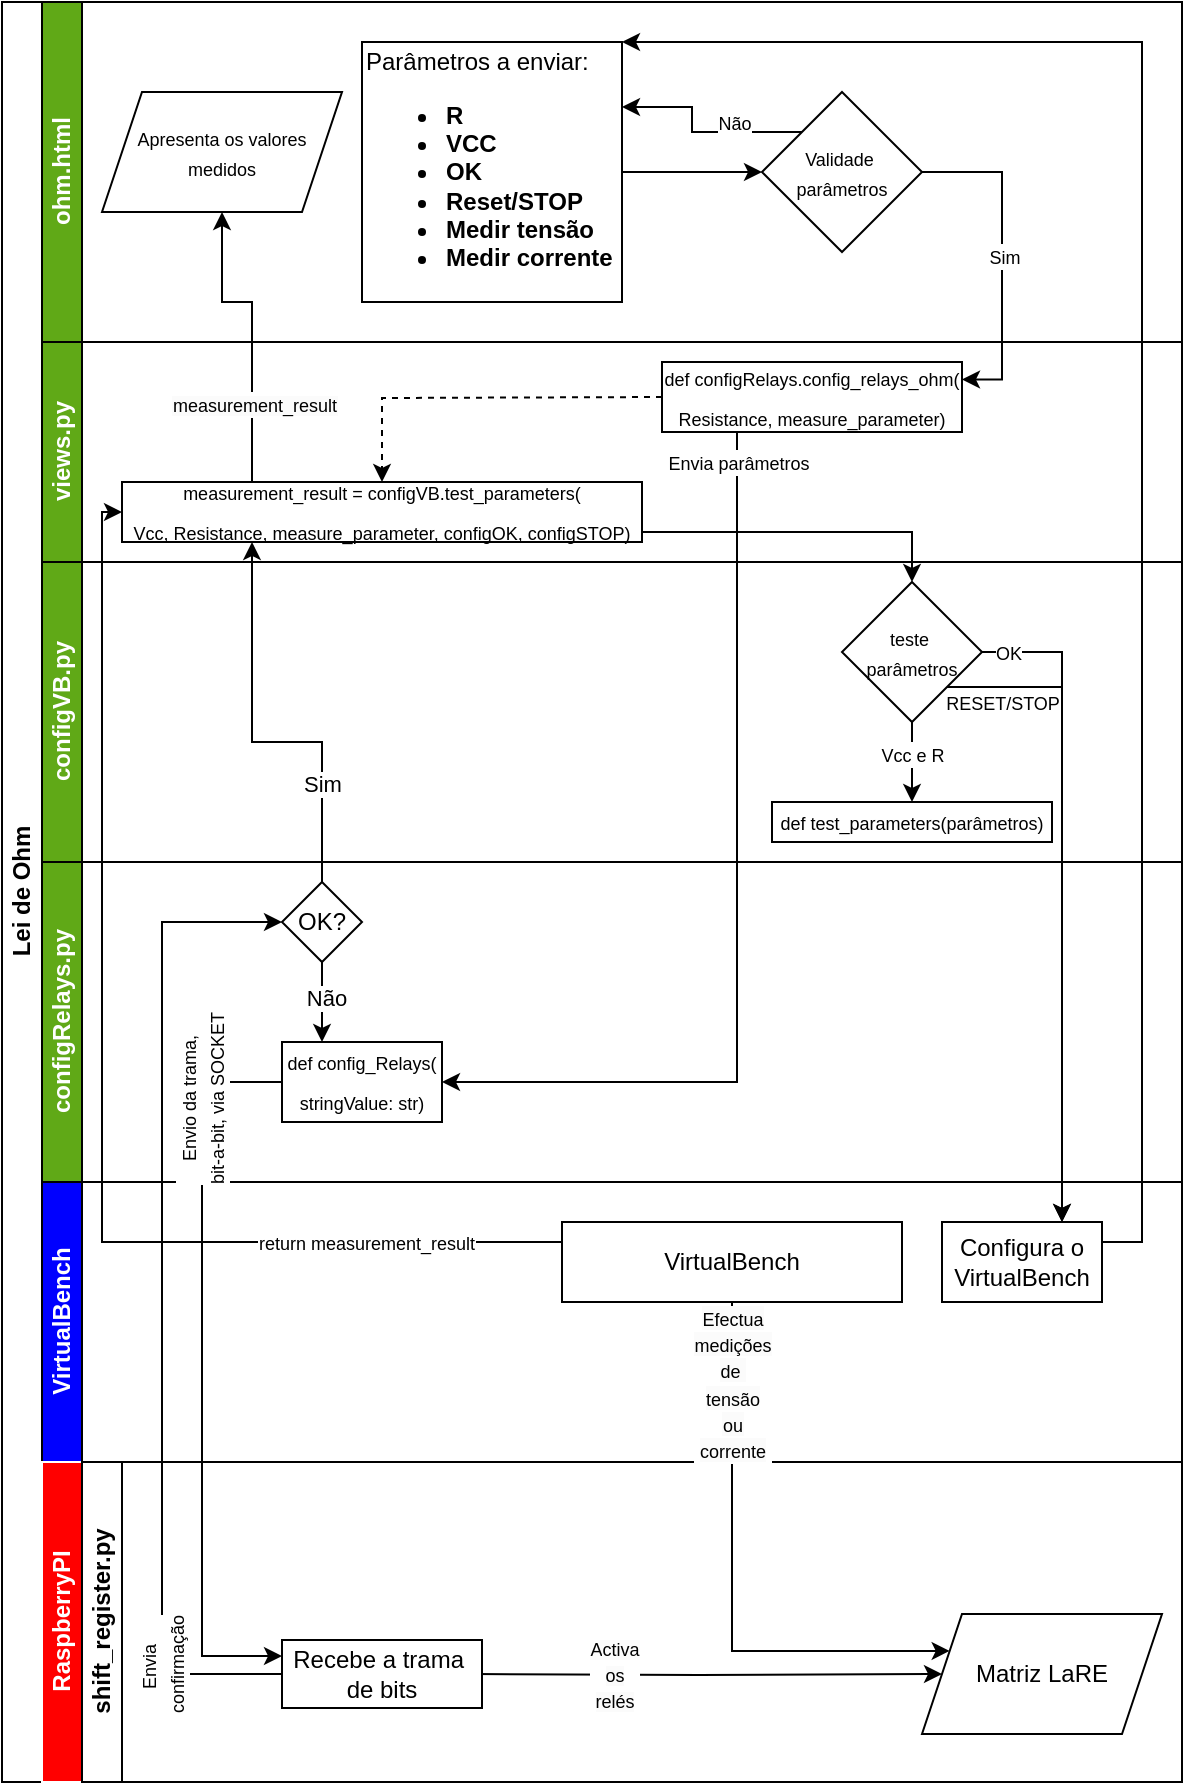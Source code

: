 <mxfile version="24.7.7">
  <diagram id="prtHgNgQTEPvFCAcTncT" name="Page-1">
    <mxGraphModel dx="1395" dy="620" grid="1" gridSize="10" guides="1" tooltips="1" connect="1" arrows="1" fold="1" page="1" pageScale="1" pageWidth="827" pageHeight="1169" math="0" shadow="0">
      <root>
        <mxCell id="0" />
        <mxCell id="1" parent="0" />
        <mxCell id="GOfvM1B0ZKZ93wvjMKwl-1" value="Lei de Ohm" style="swimlane;html=1;childLayout=stackLayout;resizeParent=1;resizeParentMax=0;horizontal=0;startSize=20;horizontalStack=0;" parent="1" vertex="1">
          <mxGeometry x="120" y="40" width="590" height="890" as="geometry" />
        </mxCell>
        <mxCell id="GOfvM1B0ZKZ93wvjMKwl-6" value="&lt;font color=&quot;#ffffff&quot;&gt;ohm.html&lt;/font&gt;" style="swimlane;html=1;startSize=20;horizontal=0;fillColor=#60A917;" parent="GOfvM1B0ZKZ93wvjMKwl-1" vertex="1">
          <mxGeometry x="20" width="570" height="170" as="geometry" />
        </mxCell>
        <mxCell id="GOfvM1B0ZKZ93wvjMKwl-67" style="edgeStyle=orthogonalEdgeStyle;rounded=0;orthogonalLoop=1;jettySize=auto;html=1;entryX=0;entryY=0.5;entryDx=0;entryDy=0;" parent="GOfvM1B0ZKZ93wvjMKwl-6" source="GOfvM1B0ZKZ93wvjMKwl-9" target="GOfvM1B0ZKZ93wvjMKwl-16" edge="1">
          <mxGeometry relative="1" as="geometry" />
        </mxCell>
        <mxCell id="GOfvM1B0ZKZ93wvjMKwl-9" value="Parâmetros a enviar:&lt;br&gt;&lt;ul&gt;&lt;li&gt;&lt;b&gt;R&lt;/b&gt;&lt;/li&gt;&lt;li&gt;&lt;b&gt;VCC&lt;/b&gt;&lt;/li&gt;&lt;li&gt;&lt;b&gt;OK&lt;/b&gt;&lt;/li&gt;&lt;li&gt;&lt;b&gt;Reset/STOP&lt;/b&gt;&lt;/li&gt;&lt;li&gt;&lt;b&gt;Medir tensão&lt;/b&gt;&lt;/li&gt;&lt;li&gt;&lt;b&gt;Medir corrente&lt;/b&gt;&lt;/li&gt;&lt;/ul&gt;" style="rounded=0;whiteSpace=wrap;html=1;fontFamily=Helvetica;fontSize=12;fontColor=#000000;align=left;" parent="GOfvM1B0ZKZ93wvjMKwl-6" vertex="1">
          <mxGeometry x="160" y="20" width="130" height="130" as="geometry" />
        </mxCell>
        <mxCell id="GOfvM1B0ZKZ93wvjMKwl-86" style="edgeStyle=orthogonalEdgeStyle;rounded=0;orthogonalLoop=1;jettySize=auto;html=1;exitX=0;exitY=0;exitDx=0;exitDy=0;entryX=1;entryY=0.25;entryDx=0;entryDy=0;" parent="GOfvM1B0ZKZ93wvjMKwl-6" source="GOfvM1B0ZKZ93wvjMKwl-16" target="GOfvM1B0ZKZ93wvjMKwl-9" edge="1">
          <mxGeometry relative="1" as="geometry" />
        </mxCell>
        <mxCell id="GOfvM1B0ZKZ93wvjMKwl-95" value="&lt;font style=&quot;font-size: 9px;&quot;&gt;Não&lt;/font&gt;" style="edgeLabel;html=1;align=center;verticalAlign=middle;resizable=0;points=[];" parent="GOfvM1B0ZKZ93wvjMKwl-86" vertex="1" connectable="0">
          <mxGeometry x="-0.285" y="2" relative="1" as="geometry">
            <mxPoint x="2" y="-7" as="offset" />
          </mxGeometry>
        </mxCell>
        <mxCell id="GOfvM1B0ZKZ93wvjMKwl-16" value="&lt;font style=&quot;font-size: 9px;&quot;&gt;Validade&amp;nbsp;&lt;/font&gt;&lt;div&gt;&lt;font style=&quot;font-size: 9px;&quot;&gt;parâmetros&lt;/font&gt;&lt;/div&gt;" style="rhombus;whiteSpace=wrap;html=1;fontFamily=Helvetica;fontSize=12;fontColor=#000000;align=center;" parent="GOfvM1B0ZKZ93wvjMKwl-6" vertex="1">
          <mxGeometry x="360" y="45" width="80" height="80" as="geometry" />
        </mxCell>
        <mxCell id="evgW0TkA_7QyZdyJ4ZLy-6" value="&lt;font style=&quot;font-size: 9px;&quot;&gt;Apresenta os valores medidos&lt;/font&gt;" style="shape=parallelogram;perimeter=parallelogramPerimeter;whiteSpace=wrap;html=1;fixedSize=1;" vertex="1" parent="GOfvM1B0ZKZ93wvjMKwl-6">
          <mxGeometry x="30" y="45" width="120" height="60" as="geometry" />
        </mxCell>
        <mxCell id="GOfvM1B0ZKZ93wvjMKwl-13" value="&lt;font color=&quot;#ffffff&quot;&gt;views.py&lt;/font&gt;" style="swimlane;html=1;startSize=20;horizontal=0;fillColor=#60A917;" parent="GOfvM1B0ZKZ93wvjMKwl-1" vertex="1">
          <mxGeometry x="20" y="170" width="570" height="110" as="geometry" />
        </mxCell>
        <mxCell id="GOfvM1B0ZKZ93wvjMKwl-15" value="&lt;div style=&quot;line-height: 19px;&quot;&gt;&lt;font style=&quot;font-size: 9px;&quot;&gt;measurement_result = configVB.test_parameters(&lt;br&gt;&lt;/font&gt;&lt;span style=&quot;font-size: 9px; background-color: initial;&quot;&gt;Vcc, Resistance, measure_parameter, configOK, configSTOP)&lt;/span&gt;&lt;/div&gt;" style="rounded=0;whiteSpace=wrap;html=1;fontFamily=Helvetica;fontSize=12;fontColor=#000000;align=center;" parent="GOfvM1B0ZKZ93wvjMKwl-13" vertex="1">
          <mxGeometry x="40" y="70" width="260" height="30" as="geometry" />
        </mxCell>
        <mxCell id="GOfvM1B0ZKZ93wvjMKwl-108" value="&lt;div style=&quot;line-height: 19px;&quot;&gt;&lt;div style=&quot;line-height: 19px;&quot;&gt;&lt;font style=&quot;font-size: 9px;&quot;&gt;def configRelays.config_relays_ohm(&lt;br&gt;Resistance, measure_parameter&lt;/font&gt;&lt;span style=&quot;font-size: 9px; background-color: initial;&quot;&gt;)&lt;/span&gt;&lt;/div&gt;&lt;/div&gt;" style="rounded=0;whiteSpace=wrap;html=1;fontFamily=Helvetica;fontSize=12;fontColor=#000000;align=center;" parent="GOfvM1B0ZKZ93wvjMKwl-13" vertex="1">
          <mxGeometry x="310" y="10" width="150" height="35" as="geometry" />
        </mxCell>
        <mxCell id="evgW0TkA_7QyZdyJ4ZLy-19" value="" style="endArrow=classic;dashed=1;html=1;rounded=0;exitX=0;exitY=0.5;exitDx=0;exitDy=0;entryX=0.5;entryY=0;entryDx=0;entryDy=0;" edge="1" parent="GOfvM1B0ZKZ93wvjMKwl-13" source="GOfvM1B0ZKZ93wvjMKwl-108" target="GOfvM1B0ZKZ93wvjMKwl-15">
          <mxGeometry width="50" height="50" relative="1" as="geometry">
            <mxPoint x="470" y="130" as="sourcePoint" />
            <mxPoint x="520" y="80" as="targetPoint" />
            <Array as="points">
              <mxPoint x="170" y="28" />
            </Array>
          </mxGeometry>
        </mxCell>
        <mxCell id="GOfvM1B0ZKZ93wvjMKwl-17" value="&lt;font color=&quot;#ffffff&quot;&gt;configVB.py&lt;/font&gt;" style="swimlane;html=1;startSize=20;horizontal=0;fillColor=#60A917;" parent="GOfvM1B0ZKZ93wvjMKwl-1" vertex="1">
          <mxGeometry x="20" y="280" width="570" height="150" as="geometry" />
        </mxCell>
        <mxCell id="dNxyNK7c78bLwvsdeMH5-26" value="&lt;div style=&quot;line-height: 19px;&quot;&gt;&lt;font style=&quot;font-size: 9px;&quot;&gt;def test_parameters(parâmetros)&lt;/font&gt;&lt;/div&gt;" style="rounded=0;whiteSpace=wrap;html=1;fontFamily=Helvetica;fontSize=12;fontColor=#000000;align=center;" parent="GOfvM1B0ZKZ93wvjMKwl-17" vertex="1">
          <mxGeometry x="365" y="120" width="140" height="20" as="geometry" />
        </mxCell>
        <mxCell id="evgW0TkA_7QyZdyJ4ZLy-15" style="edgeStyle=orthogonalEdgeStyle;rounded=0;orthogonalLoop=1;jettySize=auto;html=1;exitX=0.5;exitY=1;exitDx=0;exitDy=0;entryX=0.5;entryY=0;entryDx=0;entryDy=0;" edge="1" parent="GOfvM1B0ZKZ93wvjMKwl-17" source="dNxyNK7c78bLwvsdeMH5-28" target="dNxyNK7c78bLwvsdeMH5-26">
          <mxGeometry relative="1" as="geometry">
            <mxPoint x="435" y="100" as="targetPoint" />
          </mxGeometry>
        </mxCell>
        <mxCell id="evgW0TkA_7QyZdyJ4ZLy-16" value="&lt;font style=&quot;font-size: 9px;&quot;&gt;Vcc e R&lt;/font&gt;" style="edgeLabel;html=1;align=center;verticalAlign=middle;resizable=0;points=[];" vertex="1" connectable="0" parent="evgW0TkA_7QyZdyJ4ZLy-15">
          <mxGeometry x="0.117" y="-2" relative="1" as="geometry">
            <mxPoint x="2" y="-7" as="offset" />
          </mxGeometry>
        </mxCell>
        <mxCell id="dNxyNK7c78bLwvsdeMH5-28" value="&lt;p&gt;&lt;font style=&quot;font-size: 9px;&quot;&gt;teste&amp;nbsp;&lt;br&gt;&lt;/font&gt;&lt;span style=&quot;font-size: 9px; background-color: initial;&quot;&gt;parâmetros&lt;/span&gt;&lt;/p&gt;" style="rhombus;whiteSpace=wrap;html=1;fontFamily=Helvetica;fontSize=12;fontColor=#000000;align=center;" parent="GOfvM1B0ZKZ93wvjMKwl-17" vertex="1">
          <mxGeometry x="400" y="10" width="70" height="70" as="geometry" />
        </mxCell>
        <mxCell id="GOfvM1B0ZKZ93wvjMKwl-21" value="&lt;font color=&quot;#ffffff&quot;&gt;configRelays.py&lt;/font&gt;" style="swimlane;html=1;startSize=20;horizontal=0;fillColor=#60A917;" parent="GOfvM1B0ZKZ93wvjMKwl-1" vertex="1">
          <mxGeometry x="20" y="430" width="570" height="160" as="geometry" />
        </mxCell>
        <mxCell id="GOfvM1B0ZKZ93wvjMKwl-87" value="&lt;div style=&quot;line-height: 19px;&quot;&gt;&lt;font style=&quot;font-size: 9px;&quot;&gt;def config_Relays(&lt;br&gt;stringValue: str)&lt;/font&gt;&lt;/div&gt;" style="rounded=0;whiteSpace=wrap;html=1;" parent="GOfvM1B0ZKZ93wvjMKwl-21" vertex="1">
          <mxGeometry x="120" y="90" width="80" height="40" as="geometry" />
        </mxCell>
        <mxCell id="qkWF6An03FUQs90SeYeG-1" value="" style="edgeStyle=orthogonalEdgeStyle;rounded=0;orthogonalLoop=1;jettySize=auto;html=1;" parent="GOfvM1B0ZKZ93wvjMKwl-21" source="GOfvM1B0ZKZ93wvjMKwl-113" target="GOfvM1B0ZKZ93wvjMKwl-87" edge="1">
          <mxGeometry relative="1" as="geometry">
            <Array as="points">
              <mxPoint x="140" y="80" />
              <mxPoint x="140" y="80" />
            </Array>
          </mxGeometry>
        </mxCell>
        <mxCell id="qkWF6An03FUQs90SeYeG-2" value="Não" style="edgeLabel;html=1;align=center;verticalAlign=middle;resizable=0;points=[];" parent="qkWF6An03FUQs90SeYeG-1" vertex="1" connectable="0">
          <mxGeometry x="-0.133" y="2" relative="1" as="geometry">
            <mxPoint as="offset" />
          </mxGeometry>
        </mxCell>
        <mxCell id="GOfvM1B0ZKZ93wvjMKwl-113" value="OK?" style="rhombus;whiteSpace=wrap;html=1;" parent="GOfvM1B0ZKZ93wvjMKwl-21" vertex="1">
          <mxGeometry x="120" y="10" width="40" height="40" as="geometry" />
        </mxCell>
        <mxCell id="GOfvM1B0ZKZ93wvjMKwl-49" value="&lt;font color=&quot;#ffffff&quot;&gt;VirtualBench&lt;/font&gt;" style="swimlane;html=1;startSize=20;horizontal=0;fillColor=#0000FF;" parent="GOfvM1B0ZKZ93wvjMKwl-1" vertex="1">
          <mxGeometry x="20" y="590" width="570" height="140" as="geometry" />
        </mxCell>
        <mxCell id="GOfvM1B0ZKZ93wvjMKwl-81" value="VirtualBench" style="rounded=0;whiteSpace=wrap;html=1;" parent="GOfvM1B0ZKZ93wvjMKwl-49" vertex="1">
          <mxGeometry x="260" y="20" width="170" height="40" as="geometry" />
        </mxCell>
        <mxCell id="GOfvM1B0ZKZ93wvjMKwl-76" value="Configura o VirtualBench" style="rounded=0;whiteSpace=wrap;html=1;" parent="GOfvM1B0ZKZ93wvjMKwl-49" vertex="1">
          <mxGeometry x="450" y="20" width="80" height="40" as="geometry" />
        </mxCell>
        <mxCell id="GOfvM1B0ZKZ93wvjMKwl-53" value="&lt;font color=&quot;#ffffff&quot;&gt;RaspberryPI&lt;/font&gt;" style="swimlane;html=1;startSize=20;horizontal=0;fillColor=#FF0000;strokeColor=#FFFFFF;" parent="GOfvM1B0ZKZ93wvjMKwl-1" vertex="1">
          <mxGeometry x="20" y="730" width="570" height="160" as="geometry" />
        </mxCell>
        <mxCell id="GOfvM1B0ZKZ93wvjMKwl-61" value="shift_register.py" style="swimlane;html=1;startSize=20;horizontal=0;" parent="GOfvM1B0ZKZ93wvjMKwl-53" vertex="1">
          <mxGeometry x="20" width="550" height="160" as="geometry" />
        </mxCell>
        <mxCell id="GOfvM1B0ZKZ93wvjMKwl-102" style="edgeStyle=orthogonalEdgeStyle;rounded=0;orthogonalLoop=1;jettySize=auto;html=1;entryX=0;entryY=0.5;entryDx=0;entryDy=0;" parent="GOfvM1B0ZKZ93wvjMKwl-61" target="GOfvM1B0ZKZ93wvjMKwl-101" edge="1">
          <mxGeometry relative="1" as="geometry">
            <mxPoint x="196" y="106" as="sourcePoint" />
          </mxGeometry>
        </mxCell>
        <mxCell id="GOfvM1B0ZKZ93wvjMKwl-106" value="&lt;font style=&quot;font-size: 9px;&quot;&gt;&lt;span style=&quot;text-wrap: wrap; background-color: rgb(251, 251, 251);&quot;&gt;A&lt;/span&gt;&lt;span style=&quot;background-color: rgb(251, 251, 251); text-wrap: wrap;&quot;&gt;ctiva os&lt;/span&gt;&lt;/font&gt;&lt;div&gt;&lt;span style=&quot;background-color: rgb(251, 251, 251); text-wrap: wrap; font-size: 9px;&quot;&gt;relés&lt;/span&gt;&lt;br&gt;&lt;/div&gt;" style="edgeLabel;html=1;align=center;verticalAlign=middle;resizable=0;points=[];" parent="GOfvM1B0ZKZ93wvjMKwl-102" vertex="1" connectable="0">
          <mxGeometry x="0.058" y="2" relative="1" as="geometry">
            <mxPoint x="-54" y="2" as="offset" />
          </mxGeometry>
        </mxCell>
        <mxCell id="GOfvM1B0ZKZ93wvjMKwl-101" value="Matriz LaRE" style="shape=parallelogram;perimeter=parallelogramPerimeter;whiteSpace=wrap;html=1;fixedSize=1;" parent="GOfvM1B0ZKZ93wvjMKwl-61" vertex="1">
          <mxGeometry x="420" y="76" width="120" height="60" as="geometry" />
        </mxCell>
        <mxCell id="evgW0TkA_7QyZdyJ4ZLy-24" value="Recebe a trama&amp;nbsp;&lt;div&gt;de bits&lt;/div&gt;" style="rounded=0;whiteSpace=wrap;html=1;" vertex="1" parent="GOfvM1B0ZKZ93wvjMKwl-61">
          <mxGeometry x="100" y="89" width="100" height="34" as="geometry" />
        </mxCell>
        <mxCell id="GOfvM1B0ZKZ93wvjMKwl-72" style="edgeStyle=orthogonalEdgeStyle;rounded=0;orthogonalLoop=1;jettySize=auto;html=1;entryX=0.5;entryY=0;entryDx=0;entryDy=0;" parent="GOfvM1B0ZKZ93wvjMKwl-1" target="dNxyNK7c78bLwvsdeMH5-28" edge="1">
          <mxGeometry relative="1" as="geometry">
            <Array as="points">
              <mxPoint x="455" y="265" />
            </Array>
            <mxPoint x="320" y="265" as="sourcePoint" />
          </mxGeometry>
        </mxCell>
        <mxCell id="GOfvM1B0ZKZ93wvjMKwl-84" style="edgeStyle=orthogonalEdgeStyle;rounded=0;orthogonalLoop=1;jettySize=auto;html=1;entryX=0;entryY=0.5;entryDx=0;entryDy=0;" parent="GOfvM1B0ZKZ93wvjMKwl-1" target="GOfvM1B0ZKZ93wvjMKwl-15" edge="1">
          <mxGeometry relative="1" as="geometry">
            <Array as="points">
              <mxPoint x="50" y="620" />
              <mxPoint x="50" y="255" />
            </Array>
            <mxPoint x="280" y="620" as="sourcePoint" />
          </mxGeometry>
        </mxCell>
        <mxCell id="GOfvM1B0ZKZ93wvjMKwl-85" value="&lt;font style=&quot;font-size: 9px;&quot;&gt;return measurement_result&lt;/font&gt;" style="edgeLabel;html=1;align=center;verticalAlign=middle;resizable=0;points=[];" parent="GOfvM1B0ZKZ93wvjMKwl-84" vertex="1" connectable="0">
          <mxGeometry x="-0.622" y="-2" relative="1" as="geometry">
            <mxPoint x="16" y="2" as="offset" />
          </mxGeometry>
        </mxCell>
        <mxCell id="GOfvM1B0ZKZ93wvjMKwl-90" style="edgeStyle=orthogonalEdgeStyle;rounded=0;orthogonalLoop=1;jettySize=auto;html=1;exitX=0;exitY=0.5;exitDx=0;exitDy=0;entryX=0;entryY=0.25;entryDx=0;entryDy=0;" parent="GOfvM1B0ZKZ93wvjMKwl-1" source="GOfvM1B0ZKZ93wvjMKwl-87" target="evgW0TkA_7QyZdyJ4ZLy-24" edge="1">
          <mxGeometry relative="1" as="geometry">
            <mxPoint x="133.333" y="814" as="targetPoint" />
            <Array as="points">
              <mxPoint x="100" y="540" />
              <mxPoint x="100" y="827" />
              <mxPoint x="140" y="827" />
            </Array>
          </mxGeometry>
        </mxCell>
        <mxCell id="GOfvM1B0ZKZ93wvjMKwl-92" value="&lt;font style=&quot;font-size: 9px;&quot;&gt;Envio da trama, &lt;br&gt;bit-a-bit,&amp;nbsp;&lt;/font&gt;&lt;span style=&quot;font-size: 9px;&quot;&gt;via SOCKET&lt;/span&gt;" style="edgeLabel;html=1;align=center;verticalAlign=middle;resizable=0;points=[];rotation=-90;" parent="GOfvM1B0ZKZ93wvjMKwl-90" vertex="1" connectable="0">
          <mxGeometry x="-0.131" relative="1" as="geometry">
            <mxPoint y="-111" as="offset" />
          </mxGeometry>
        </mxCell>
        <mxCell id="GOfvM1B0ZKZ93wvjMKwl-96" style="edgeStyle=orthogonalEdgeStyle;rounded=0;orthogonalLoop=1;jettySize=auto;html=1;exitX=0;exitY=0.5;exitDx=0;exitDy=0;entryX=0;entryY=0.5;entryDx=0;entryDy=0;" parent="GOfvM1B0ZKZ93wvjMKwl-1" source="evgW0TkA_7QyZdyJ4ZLy-24" target="GOfvM1B0ZKZ93wvjMKwl-113" edge="1">
          <mxGeometry relative="1" as="geometry">
            <mxPoint x="126" y="836" as="sourcePoint" />
            <mxPoint x="170" y="520" as="targetPoint" />
            <Array as="points">
              <mxPoint x="80" y="836" />
              <mxPoint x="80" y="460" />
            </Array>
          </mxGeometry>
        </mxCell>
        <mxCell id="GOfvM1B0ZKZ93wvjMKwl-97" value="&lt;font style=&quot;font-size: 9px;&quot;&gt;Envia&amp;nbsp;&lt;/font&gt;&lt;div&gt;&lt;font style=&quot;font-size: 9px;&quot;&gt;confirmação&lt;/font&gt;&lt;/div&gt;" style="edgeLabel;html=1;align=center;verticalAlign=middle;resizable=0;points=[];rotation=-90;" parent="GOfvM1B0ZKZ93wvjMKwl-96" vertex="1" connectable="0">
          <mxGeometry x="0.337" relative="1" as="geometry">
            <mxPoint y="267" as="offset" />
          </mxGeometry>
        </mxCell>
        <mxCell id="GOfvM1B0ZKZ93wvjMKwl-75" style="edgeStyle=orthogonalEdgeStyle;rounded=0;orthogonalLoop=1;jettySize=auto;html=1;exitX=1;exitY=0.5;exitDx=0;exitDy=0;entryX=0.75;entryY=0;entryDx=0;entryDy=0;" parent="GOfvM1B0ZKZ93wvjMKwl-1" source="dNxyNK7c78bLwvsdeMH5-28" target="GOfvM1B0ZKZ93wvjMKwl-76" edge="1">
          <mxGeometry relative="1" as="geometry">
            <mxPoint x="520.0" y="660" as="targetPoint" />
            <Array as="points">
              <mxPoint x="530" y="325" />
            </Array>
          </mxGeometry>
        </mxCell>
        <mxCell id="evgW0TkA_7QyZdyJ4ZLy-13" value="&lt;font style=&quot;font-size: 9px;&quot;&gt;OK&lt;/font&gt;" style="edgeLabel;html=1;align=center;verticalAlign=middle;resizable=0;points=[];" vertex="1" connectable="0" parent="GOfvM1B0ZKZ93wvjMKwl-75">
          <mxGeometry x="-0.923" y="-1" relative="1" as="geometry">
            <mxPoint y="-1" as="offset" />
          </mxGeometry>
        </mxCell>
        <mxCell id="GOfvM1B0ZKZ93wvjMKwl-77" style="edgeStyle=orthogonalEdgeStyle;rounded=0;orthogonalLoop=1;jettySize=auto;html=1;entryX=1;entryY=0;entryDx=0;entryDy=0;exitX=1;exitY=0.5;exitDx=0;exitDy=0;" parent="GOfvM1B0ZKZ93wvjMKwl-1" source="GOfvM1B0ZKZ93wvjMKwl-76" target="GOfvM1B0ZKZ93wvjMKwl-9" edge="1">
          <mxGeometry relative="1" as="geometry">
            <Array as="points">
              <mxPoint x="570" y="620" />
              <mxPoint x="570" y="20" />
            </Array>
            <mxPoint x="560" y="790" as="sourcePoint" />
          </mxGeometry>
        </mxCell>
        <mxCell id="GOfvM1B0ZKZ93wvjMKwl-114" style="edgeStyle=orthogonalEdgeStyle;rounded=0;orthogonalLoop=1;jettySize=auto;html=1;entryX=1;entryY=0.5;entryDx=0;entryDy=0;exitX=0.25;exitY=1;exitDx=0;exitDy=0;" parent="GOfvM1B0ZKZ93wvjMKwl-1" source="GOfvM1B0ZKZ93wvjMKwl-108" target="GOfvM1B0ZKZ93wvjMKwl-87" edge="1">
          <mxGeometry relative="1" as="geometry">
            <mxPoint x="400" y="230" as="sourcePoint" />
            <Array as="points">
              <mxPoint x="368" y="540" />
            </Array>
          </mxGeometry>
        </mxCell>
        <mxCell id="GOfvM1B0ZKZ93wvjMKwl-115" value="&lt;font style=&quot;font-size: 9px;&quot;&gt;Envia parâmetros&lt;/font&gt;" style="edgeLabel;html=1;align=center;verticalAlign=middle;resizable=0;points=[];" parent="GOfvM1B0ZKZ93wvjMKwl-114" vertex="1" connectable="0">
          <mxGeometry x="-0.79" y="2" relative="1" as="geometry">
            <mxPoint x="-2" y="-35" as="offset" />
          </mxGeometry>
        </mxCell>
        <mxCell id="qkWF6An03FUQs90SeYeG-3" style="edgeStyle=orthogonalEdgeStyle;rounded=0;orthogonalLoop=1;jettySize=auto;html=1;entryX=0.25;entryY=1;entryDx=0;entryDy=0;" parent="GOfvM1B0ZKZ93wvjMKwl-1" source="GOfvM1B0ZKZ93wvjMKwl-113" target="GOfvM1B0ZKZ93wvjMKwl-15" edge="1">
          <mxGeometry relative="1" as="geometry">
            <Array as="points">
              <mxPoint x="160" y="370" />
              <mxPoint x="125" y="370" />
            </Array>
          </mxGeometry>
        </mxCell>
        <mxCell id="qkWF6An03FUQs90SeYeG-4" value="Sim" style="edgeLabel;html=1;align=center;verticalAlign=middle;resizable=0;points=[];" parent="qkWF6An03FUQs90SeYeG-3" vertex="1" connectable="0">
          <mxGeometry x="-0.36" y="-2" relative="1" as="geometry">
            <mxPoint x="-2" y="16" as="offset" />
          </mxGeometry>
        </mxCell>
        <mxCell id="evgW0TkA_7QyZdyJ4ZLy-3" style="edgeStyle=orthogonalEdgeStyle;rounded=0;orthogonalLoop=1;jettySize=auto;html=1;exitX=0.5;exitY=1;exitDx=0;exitDy=0;entryX=0;entryY=0.25;entryDx=0;entryDy=0;" edge="1" parent="GOfvM1B0ZKZ93wvjMKwl-1" source="GOfvM1B0ZKZ93wvjMKwl-81" target="GOfvM1B0ZKZ93wvjMKwl-101">
          <mxGeometry relative="1" as="geometry">
            <Array as="points">
              <mxPoint x="365" y="825" />
            </Array>
          </mxGeometry>
        </mxCell>
        <mxCell id="evgW0TkA_7QyZdyJ4ZLy-4" value="&lt;span style=&quot;text-wrap: wrap; background-color: rgb(251, 251, 251);&quot;&gt;&lt;font style=&quot;font-size: 9px;&quot;&gt;Efectua medições de&amp;nbsp;&lt;/font&gt;&lt;/span&gt;&lt;div&gt;&lt;span style=&quot;text-wrap: wrap; background-color: rgb(251, 251, 251);&quot;&gt;&lt;font style=&quot;font-size: 9px;&quot;&gt;tensão ou corrente&lt;/font&gt;&lt;/span&gt;&lt;/div&gt;" style="edgeLabel;html=1;align=center;verticalAlign=middle;resizable=0;points=[];" vertex="1" connectable="0" parent="evgW0TkA_7QyZdyJ4ZLy-3">
          <mxGeometry x="-0.37" y="1" relative="1" as="geometry">
            <mxPoint x="-1" y="-49" as="offset" />
          </mxGeometry>
        </mxCell>
        <mxCell id="evgW0TkA_7QyZdyJ4ZLy-8" style="edgeStyle=orthogonalEdgeStyle;rounded=0;orthogonalLoop=1;jettySize=auto;html=1;exitX=0.25;exitY=0;exitDx=0;exitDy=0;entryX=0.5;entryY=1;entryDx=0;entryDy=0;" edge="1" parent="GOfvM1B0ZKZ93wvjMKwl-1" source="GOfvM1B0ZKZ93wvjMKwl-15" target="evgW0TkA_7QyZdyJ4ZLy-6">
          <mxGeometry relative="1" as="geometry">
            <Array as="points">
              <mxPoint x="125" y="150" />
              <mxPoint x="110" y="150" />
            </Array>
          </mxGeometry>
        </mxCell>
        <mxCell id="evgW0TkA_7QyZdyJ4ZLy-9" value="&lt;span style=&quot;font-size: 9px; text-wrap: wrap; background-color: rgb(251, 251, 251);&quot;&gt;measurement_result&lt;/span&gt;" style="edgeLabel;html=1;align=center;verticalAlign=middle;resizable=0;points=[];" vertex="1" connectable="0" parent="evgW0TkA_7QyZdyJ4ZLy-8">
          <mxGeometry x="-0.474" y="-1" relative="1" as="geometry">
            <mxPoint as="offset" />
          </mxGeometry>
        </mxCell>
        <mxCell id="GOfvM1B0ZKZ93wvjMKwl-117" style="edgeStyle=orthogonalEdgeStyle;rounded=0;orthogonalLoop=1;jettySize=auto;html=1;entryX=1;entryY=0.25;entryDx=0;entryDy=0;exitX=1;exitY=0.5;exitDx=0;exitDy=0;" parent="GOfvM1B0ZKZ93wvjMKwl-1" source="GOfvM1B0ZKZ93wvjMKwl-16" target="GOfvM1B0ZKZ93wvjMKwl-108" edge="1">
          <mxGeometry relative="1" as="geometry">
            <mxPoint x="460" y="80" as="sourcePoint" />
            <mxPoint x="522.5" y="185" as="targetPoint" />
            <Array as="points">
              <mxPoint x="500" y="85" />
              <mxPoint x="500" y="189" />
            </Array>
          </mxGeometry>
        </mxCell>
        <mxCell id="evgW0TkA_7QyZdyJ4ZLy-1" value="&lt;font style=&quot;font-size: 9px;&quot;&gt;Sim&lt;/font&gt;" style="edgeLabel;html=1;align=center;verticalAlign=middle;resizable=0;points=[];" vertex="1" connectable="0" parent="GOfvM1B0ZKZ93wvjMKwl-117">
          <mxGeometry x="0.188" y="-1" relative="1" as="geometry">
            <mxPoint x="2" y="-16" as="offset" />
          </mxGeometry>
        </mxCell>
        <mxCell id="GOfvM1B0ZKZ93wvjMKwl-79" style="edgeStyle=orthogonalEdgeStyle;rounded=0;orthogonalLoop=1;jettySize=auto;html=1;exitX=1;exitY=1;exitDx=0;exitDy=0;entryX=0.75;entryY=0;entryDx=0;entryDy=0;" parent="GOfvM1B0ZKZ93wvjMKwl-1" source="dNxyNK7c78bLwvsdeMH5-28" edge="1" target="GOfvM1B0ZKZ93wvjMKwl-76">
          <mxGeometry relative="1" as="geometry">
            <mxPoint x="520" y="678" as="targetPoint" />
            <Array as="points">
              <mxPoint x="530" y="343" />
            </Array>
          </mxGeometry>
        </mxCell>
        <mxCell id="GOfvM1B0ZKZ93wvjMKwl-80" value="&lt;font style=&quot;font-size: 9px;&quot;&gt;RESET/STOP&lt;/font&gt;" style="edgeLabel;html=1;align=center;verticalAlign=middle;resizable=0;points=[];" parent="GOfvM1B0ZKZ93wvjMKwl-79" vertex="1" connectable="0">
          <mxGeometry x="-0.537" relative="1" as="geometry">
            <mxPoint x="-30" y="-10" as="offset" />
          </mxGeometry>
        </mxCell>
      </root>
    </mxGraphModel>
  </diagram>
</mxfile>
